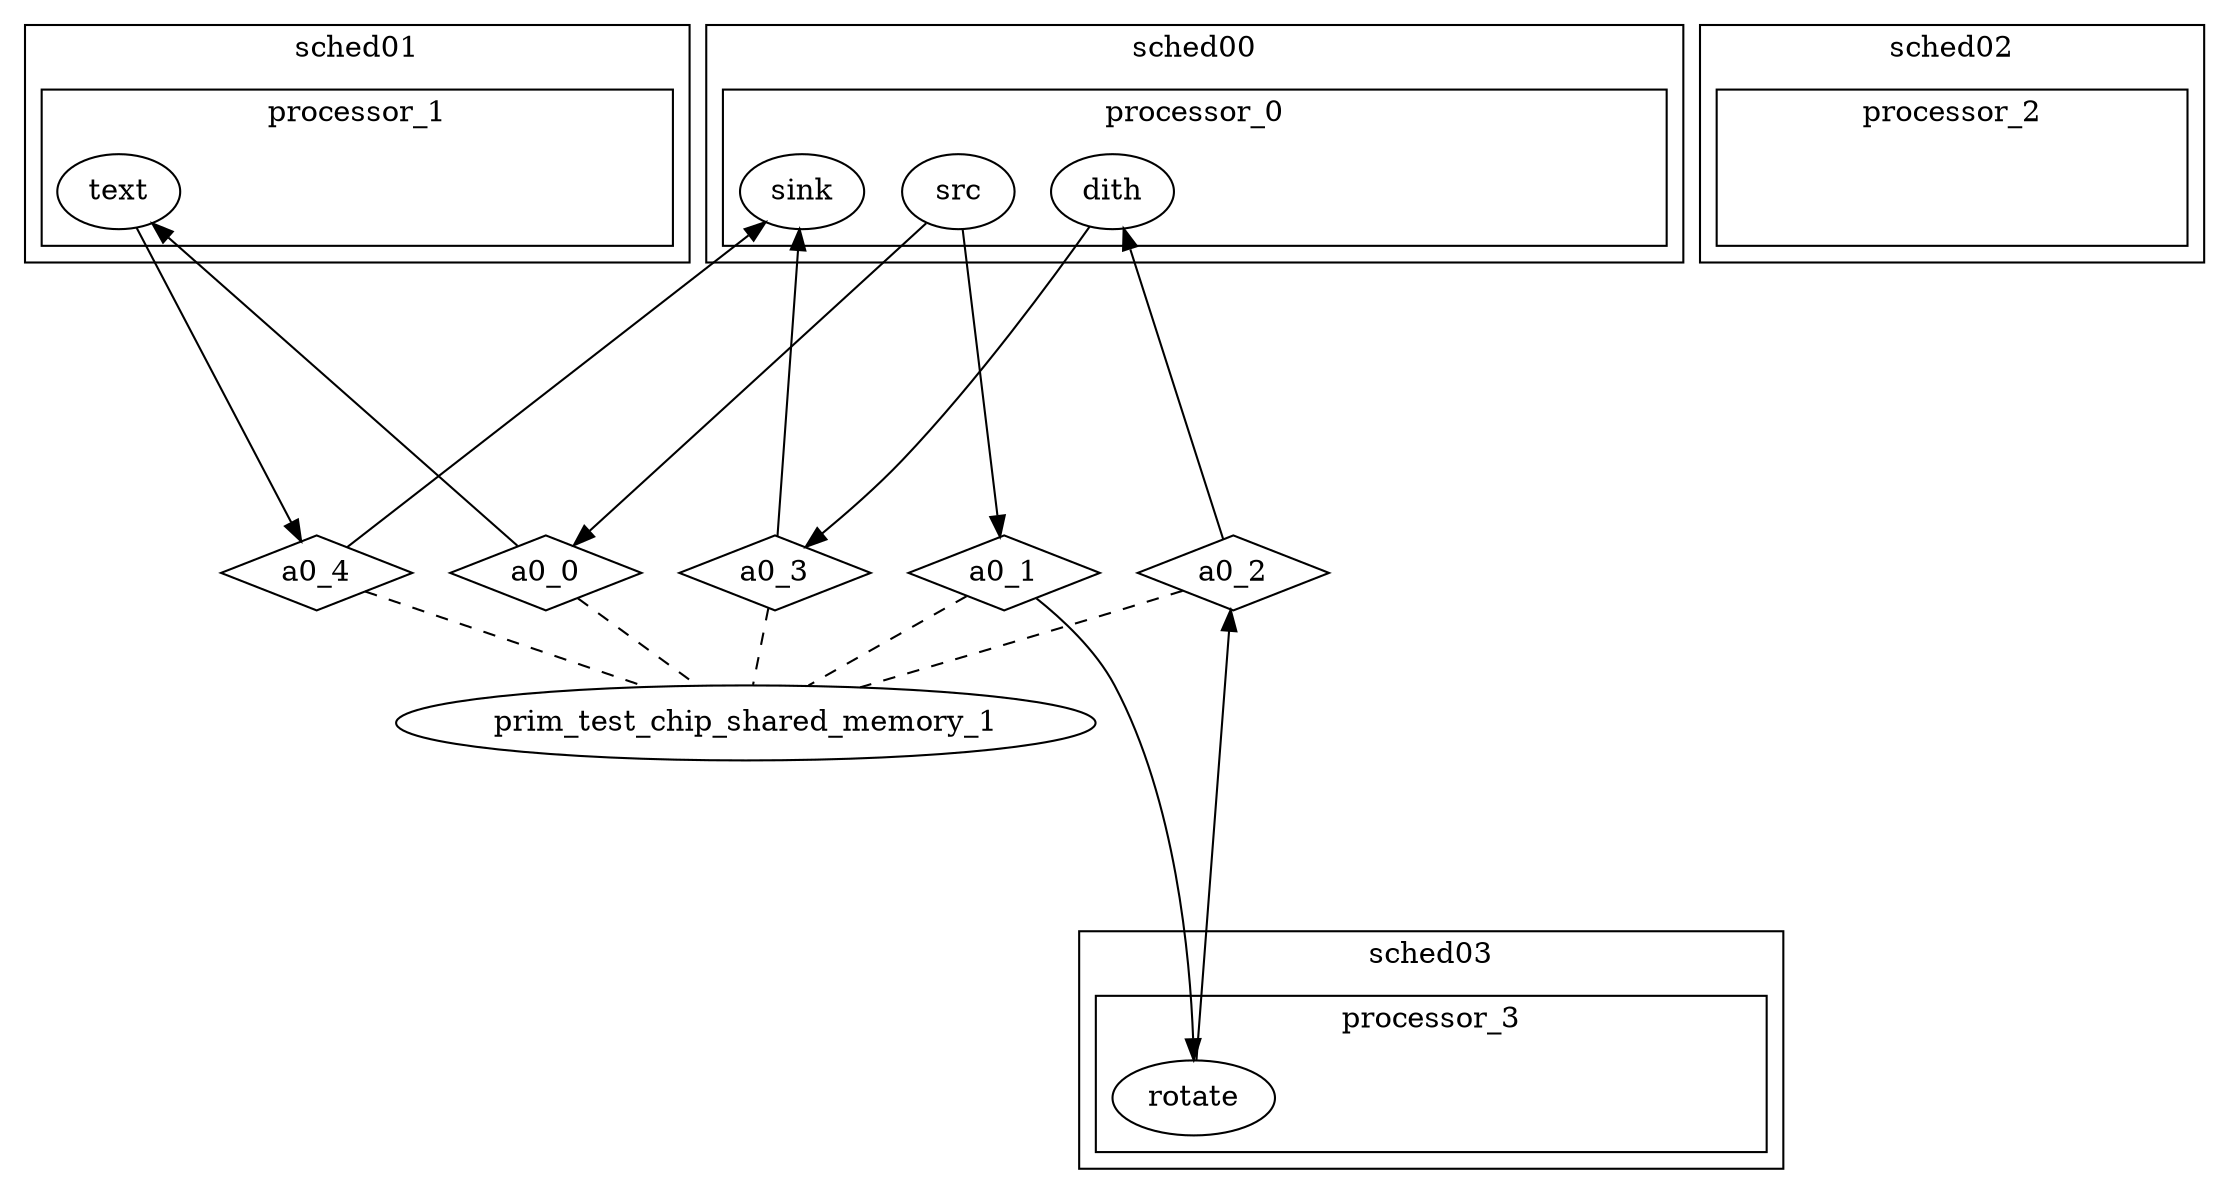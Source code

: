 digraph G {
subgraph cluster_scheduler_sched00 {
label=sched00;
subgraph cluster_processor_processor_0 {
label=processor_0;
dummy_processor_0 [style=invis];
process_src [label=src];
process_sink [label=sink];
process_dith [label=dith];
}

}

subgraph cluster_scheduler_sched01 {
label=sched01;
subgraph cluster_processor_processor_1 {
label=processor_1;
dummy_processor_1 [style=invis];
process_text [label=text];
}

}

subgraph cluster_scheduler_sched02 {
label=sched02;
subgraph cluster_processor_processor_2 {
label=processor_2;
dummy_processor_2 [style=invis];
}

}

subgraph cluster_scheduler_sched03 {
label=sched03;
subgraph cluster_processor_processor_3 {
label=processor_3;
dummy_processor_3 [style=invis];
process_rotate [label=rotate];
}

}

primitive_prim_test_chip_shared_memory_1 [label=prim_test_chip_shared_memory_1];
channel_a0_0 [label=a0_0, shape=diamond];
process_src -> channel_a0_0  [minlen=4];
channel_a0_0 -> process_text  [minlen=4];
channel_a0_0 -> primitive_prim_test_chip_shared_memory_1  [arrowhead=none, style=dashed];
channel_a0_1 [label=a0_1, shape=diamond];
process_src -> channel_a0_1  [minlen=4];
channel_a0_1 -> process_rotate  [minlen=4];
channel_a0_1 -> primitive_prim_test_chip_shared_memory_1  [arrowhead=none, style=dashed];
channel_a0_2 [label=a0_2, shape=diamond];
process_rotate -> channel_a0_2  [minlen=4];
channel_a0_2 -> process_dith  [minlen=4];
channel_a0_2 -> primitive_prim_test_chip_shared_memory_1  [arrowhead=none, style=dashed];
channel_a0_3 [label=a0_3, shape=diamond];
process_dith -> channel_a0_3  [minlen=4];
channel_a0_3 -> process_sink  [minlen=4];
channel_a0_3 -> primitive_prim_test_chip_shared_memory_1  [arrowhead=none, style=dashed];
channel_a0_4 [label=a0_4, shape=diamond];
process_text -> channel_a0_4  [minlen=4];
channel_a0_4 -> process_sink  [minlen=4];
channel_a0_4 -> primitive_prim_test_chip_shared_memory_1  [arrowhead=none, style=dashed];
}
